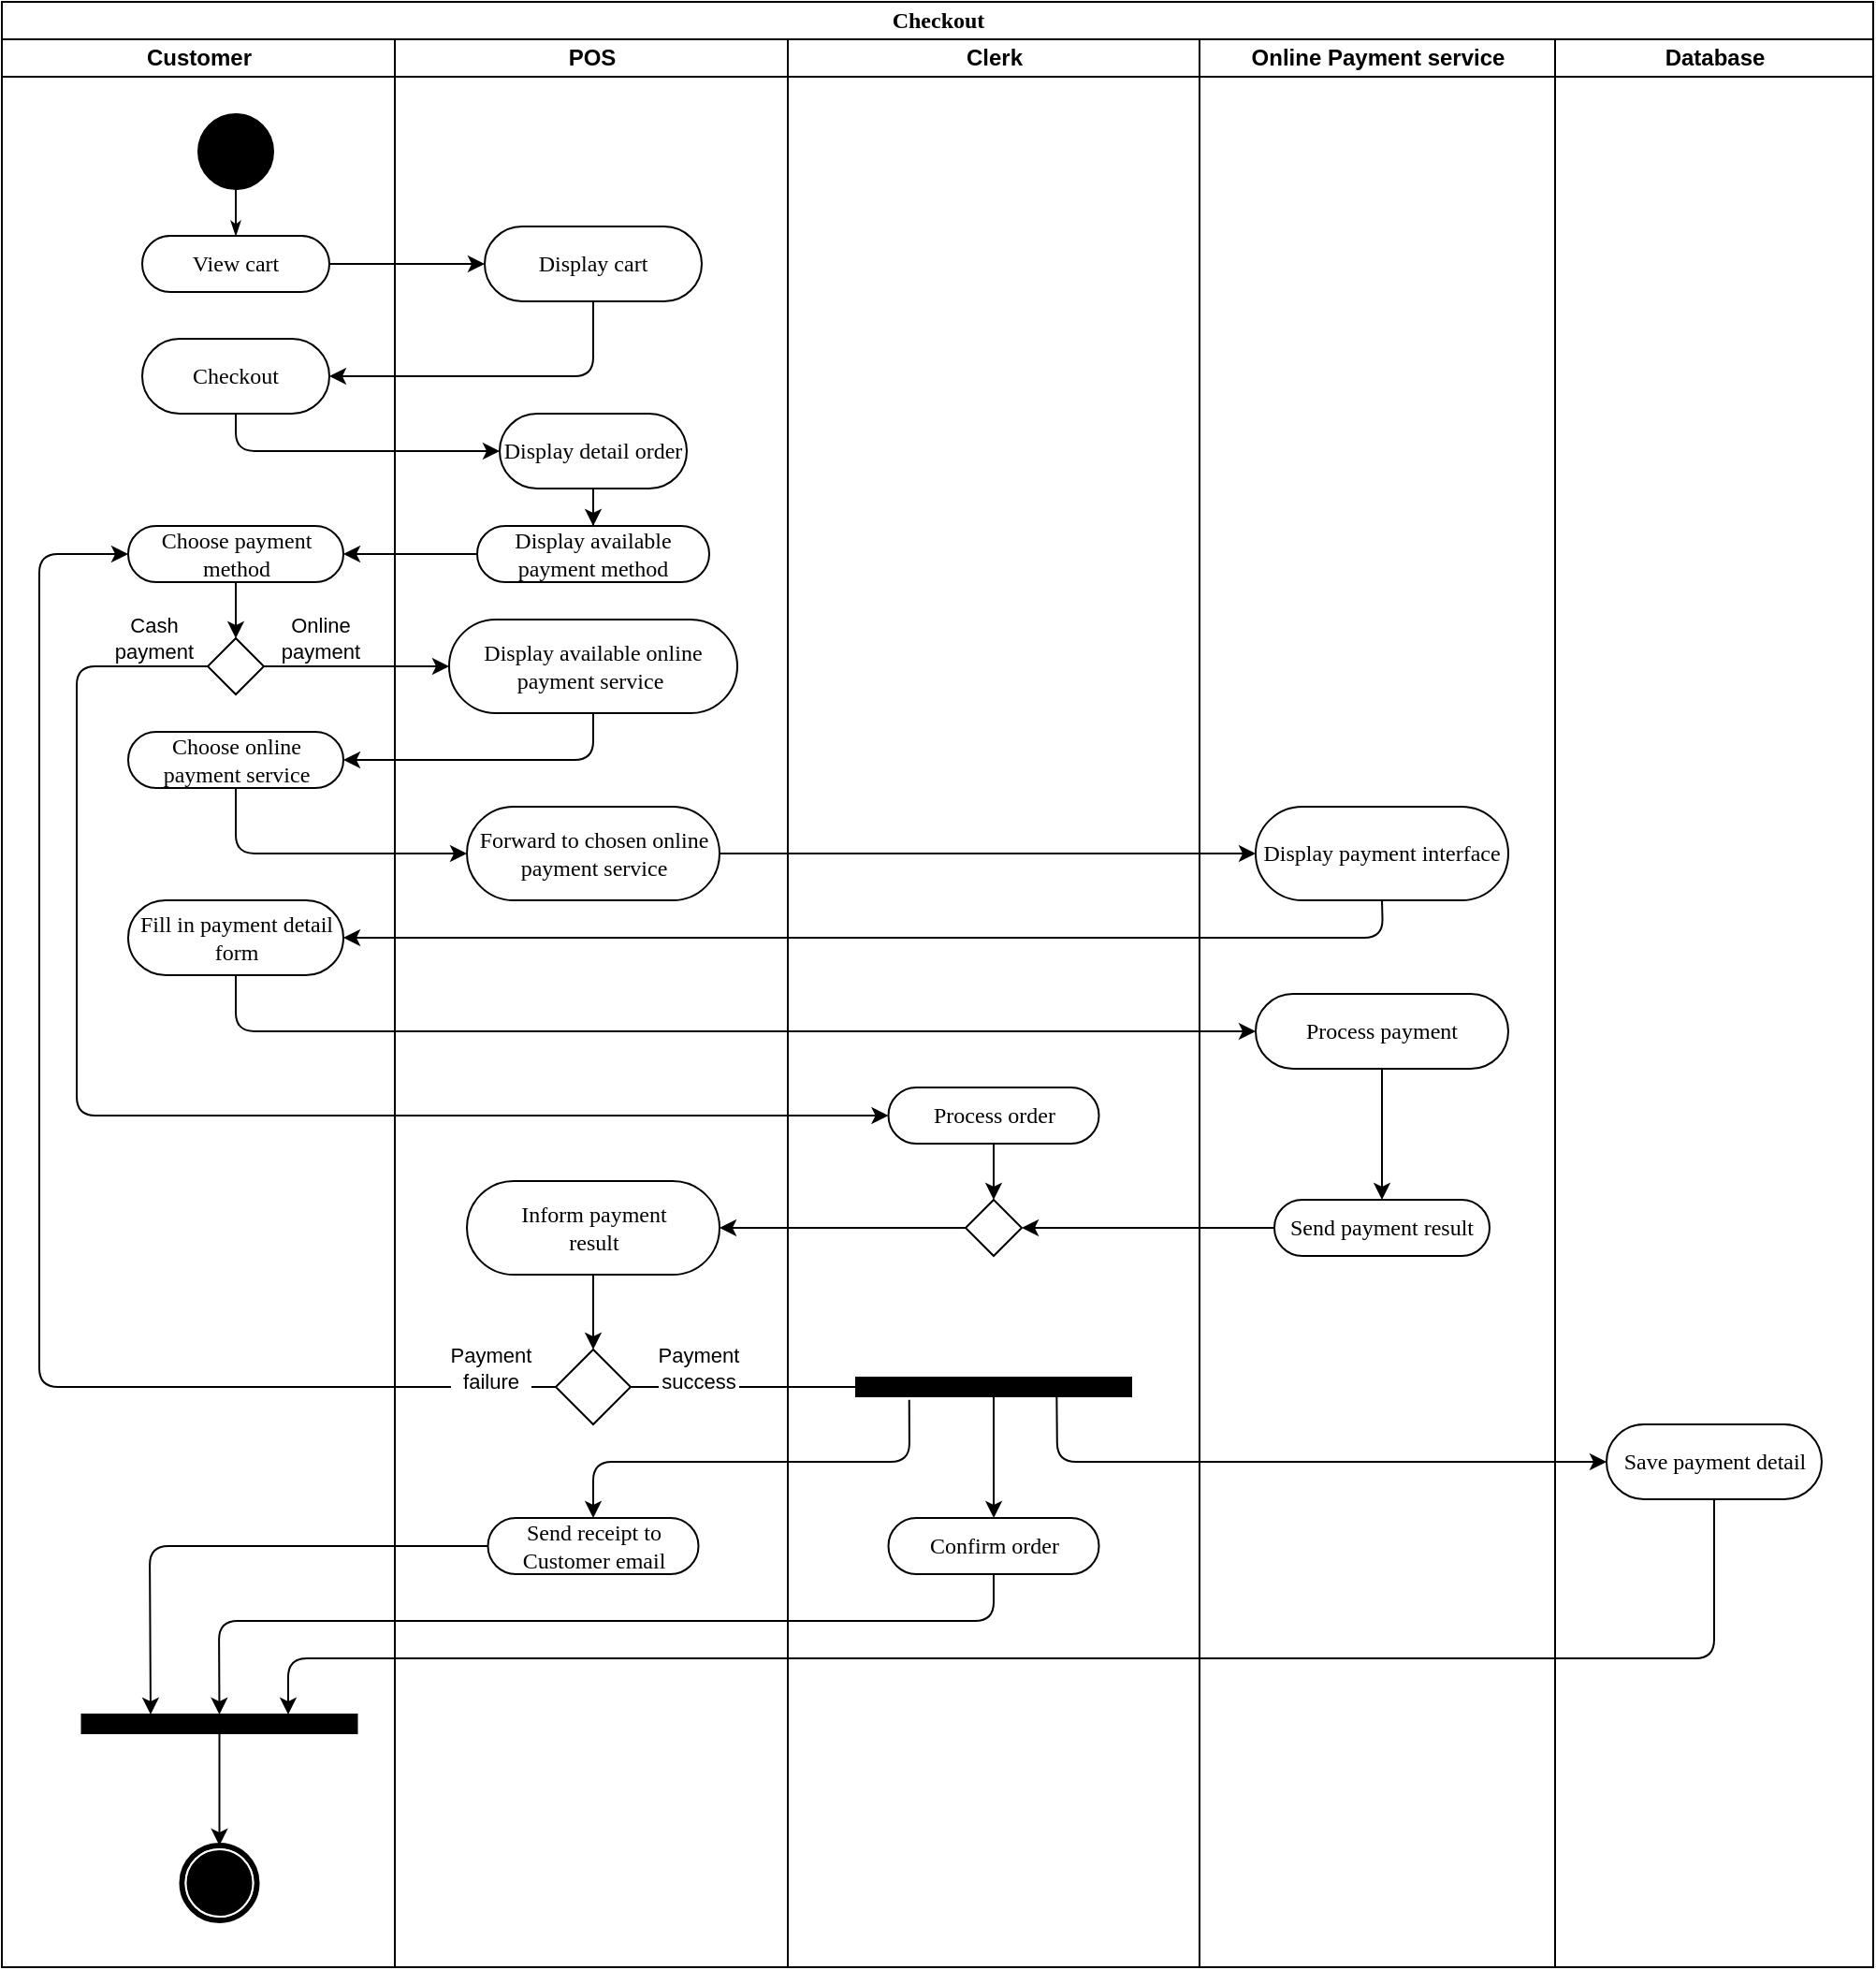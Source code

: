 <mxfile version="15.2.7" type="device"><diagram name="Page-1" id="0783ab3e-0a74-02c8-0abd-f7b4e66b4bec"><mxGraphModel dx="1463" dy="859" grid="1" gridSize="10" guides="1" tooltips="1" connect="1" arrows="1" fold="1" page="1" pageScale="1" pageWidth="827" pageHeight="1169" background="none" math="0" shadow="0"><root><mxCell id="0"/><mxCell id="1" parent="0"/><mxCell id="1c1d494c118603dd-1" value="Checkout" style="swimlane;html=1;childLayout=stackLayout;startSize=20;rounded=0;shadow=0;comic=0;labelBackgroundColor=none;strokeWidth=1;fontFamily=Verdana;fontSize=12;align=center;" parent="1" vertex="1"><mxGeometry x="40" y="20" width="1000" height="1050" as="geometry"/></mxCell><mxCell id="gDnwmastkkzpgHpovuPm-82" value="" style="endArrow=classic;html=1;entryX=0;entryY=0.5;entryDx=0;entryDy=0;exitX=0.5;exitY=1;exitDx=0;exitDy=0;" parent="1c1d494c118603dd-1" source="gDnwmastkkzpgHpovuPm-80" target="CaDHV1ExDhb_NrZYzRdA-56" edge="1"><mxGeometry width="50" height="50" relative="1" as="geometry"><mxPoint x="270" y="140" as="sourcePoint"/><mxPoint x="320" y="255" as="targetPoint"/><Array as="points"><mxPoint x="125" y="240"/></Array></mxGeometry></mxCell><mxCell id="gDnwmastkkzpgHpovuPm-115" value="Payment&lt;br&gt;failure" style="endArrow=classic;html=1;exitX=0;exitY=0.5;exitDx=0;exitDy=0;entryX=0;entryY=0.5;entryDx=0;entryDy=0;" parent="1c1d494c118603dd-1" source="gDnwmastkkzpgHpovuPm-103" target="gDnwmastkkzpgHpovuPm-83" edge="1"><mxGeometry x="-0.909" y="-10" width="50" height="50" relative="1" as="geometry"><mxPoint x="560" y="440" as="sourcePoint"/><mxPoint x="610" y="390" as="targetPoint"/><Array as="points"><mxPoint x="20" y="740"/><mxPoint x="20" y="650"/><mxPoint x="20" y="295"/></Array><mxPoint as="offset"/></mxGeometry></mxCell><mxCell id="1c1d494c118603dd-2" value="Customer" style="swimlane;html=1;startSize=20;" parent="1c1d494c118603dd-1" vertex="1"><mxGeometry y="20" width="210" height="1030" as="geometry"/></mxCell><mxCell id="gDnwmastkkzpgHpovuPm-35" value="" style="ellipse;whiteSpace=wrap;html=1;rounded=0;shadow=0;comic=0;labelBackgroundColor=none;strokeWidth=1;fillColor=#000000;fontFamily=Verdana;fontSize=12;align=center;" parent="1c1d494c118603dd-2" vertex="1"><mxGeometry x="105" y="40" width="40" height="40" as="geometry"/></mxCell><mxCell id="gDnwmastkkzpgHpovuPm-36" value="View cart" style="rounded=1;whiteSpace=wrap;html=1;shadow=0;comic=0;labelBackgroundColor=none;strokeWidth=1;fontFamily=Verdana;fontSize=12;align=center;arcSize=50;" parent="1c1d494c118603dd-2" vertex="1"><mxGeometry x="75" y="105" width="100" height="30" as="geometry"/></mxCell><mxCell id="gDnwmastkkzpgHpovuPm-34" style="edgeStyle=orthogonalEdgeStyle;rounded=0;html=1;labelBackgroundColor=none;startArrow=none;startFill=0;startSize=5;endArrow=classicThin;endFill=1;endSize=5;jettySize=auto;orthogonalLoop=1;strokeWidth=1;fontFamily=Verdana;fontSize=12" parent="1c1d494c118603dd-2" source="gDnwmastkkzpgHpovuPm-35" target="gDnwmastkkzpgHpovuPm-36" edge="1"><mxGeometry relative="1" as="geometry"/></mxCell><mxCell id="gDnwmastkkzpgHpovuPm-80" value="Checkout" style="rounded=1;whiteSpace=wrap;html=1;shadow=0;comic=0;labelBackgroundColor=none;strokeWidth=1;fontFamily=Verdana;fontSize=12;align=center;arcSize=50;" parent="1c1d494c118603dd-2" vertex="1"><mxGeometry x="75" y="160" width="100" height="40" as="geometry"/></mxCell><mxCell id="CaDHV1ExDhb_NrZYzRdA-31" value="" style="edgeStyle=orthogonalEdgeStyle;rounded=0;orthogonalLoop=1;jettySize=auto;html=1;entryX=0.5;entryY=0;entryDx=0;entryDy=0;" parent="1c1d494c118603dd-2" source="gDnwmastkkzpgHpovuPm-83" target="gDnwmastkkzpgHpovuPm-84" edge="1"><mxGeometry relative="1" as="geometry"><mxPoint x="125" y="380" as="targetPoint"/></mxGeometry></mxCell><mxCell id="gDnwmastkkzpgHpovuPm-83" value="Choose payment method" style="rounded=1;whiteSpace=wrap;html=1;shadow=0;comic=0;labelBackgroundColor=none;strokeWidth=1;fontFamily=Verdana;fontSize=12;align=center;arcSize=50;" parent="1c1d494c118603dd-2" vertex="1"><mxGeometry x="67.5" y="260" width="115" height="30" as="geometry"/></mxCell><mxCell id="gDnwmastkkzpgHpovuPm-84" value="" style="rhombus;whiteSpace=wrap;html=1;" parent="1c1d494c118603dd-2" vertex="1"><mxGeometry x="110" y="320" width="30" height="30" as="geometry"/></mxCell><mxCell id="gDnwmastkkzpgHpovuPm-97" value="Choose online payment service" style="rounded=1;whiteSpace=wrap;html=1;shadow=0;comic=0;labelBackgroundColor=none;strokeWidth=1;fontFamily=Verdana;fontSize=12;align=center;arcSize=50;" parent="1c1d494c118603dd-2" vertex="1"><mxGeometry x="67.5" y="370" width="115" height="30" as="geometry"/></mxCell><mxCell id="gDnwmastkkzpgHpovuPm-38" value="" style="shape=mxgraph.bpmn.shape;html=1;verticalLabelPosition=bottom;labelBackgroundColor=#ffffff;verticalAlign=top;perimeter=ellipsePerimeter;outline=end;symbol=terminate;rounded=0;shadow=0;comic=0;strokeWidth=1;fontFamily=Verdana;fontSize=12;align=center;" parent="1c1d494c118603dd-2" vertex="1"><mxGeometry x="96.25" y="965" width="40" height="40" as="geometry"/></mxCell><mxCell id="CaDHV1ExDhb_NrZYzRdA-44" value="" style="edgeStyle=orthogonalEdgeStyle;rounded=0;orthogonalLoop=1;jettySize=auto;html=1;" parent="1c1d494c118603dd-2" source="CaDHV1ExDhb_NrZYzRdA-42" target="gDnwmastkkzpgHpovuPm-38" edge="1"><mxGeometry relative="1" as="geometry"/></mxCell><mxCell id="CaDHV1ExDhb_NrZYzRdA-42" value="" style="whiteSpace=wrap;html=1;rounded=0;shadow=0;comic=0;labelBackgroundColor=none;strokeWidth=1;fillColor=#000000;fontFamily=Verdana;fontSize=12;align=center;rotation=0;" parent="1c1d494c118603dd-2" vertex="1"><mxGeometry x="42.75" y="895" width="147" height="10" as="geometry"/></mxCell><mxCell id="CaDHV1ExDhb_NrZYzRdA-60" value="Fill in payment detail form" style="rounded=1;whiteSpace=wrap;html=1;shadow=0;comic=0;labelBackgroundColor=none;strokeWidth=1;fontFamily=Verdana;fontSize=12;align=center;arcSize=50;" parent="1c1d494c118603dd-2" vertex="1"><mxGeometry x="67.5" y="460" width="115" height="40" as="geometry"/></mxCell><mxCell id="gDnwmastkkzpgHpovuPm-98" value="" style="endArrow=classic;html=1;entryX=0;entryY=0.5;entryDx=0;entryDy=0;" parent="1c1d494c118603dd-1" source="gDnwmastkkzpgHpovuPm-97" target="gDnwmastkkzpgHpovuPm-100" edge="1"><mxGeometry width="50" height="50" relative="1" as="geometry"><mxPoint x="183" y="495" as="sourcePoint"/><mxPoint x="380" y="465" as="targetPoint"/><Array as="points"><mxPoint x="125" y="455"/></Array></mxGeometry></mxCell><mxCell id="gDnwmastkkzpgHpovuPm-101" value="" style="endArrow=classic;html=1;exitX=1;exitY=0.5;exitDx=0;exitDy=0;entryX=0;entryY=0.5;entryDx=0;entryDy=0;" parent="1c1d494c118603dd-1" source="gDnwmastkkzpgHpovuPm-100" target="gDnwmastkkzpgHpovuPm-102" edge="1"><mxGeometry width="50" height="50" relative="1" as="geometry"><mxPoint x="470" y="680" as="sourcePoint"/><mxPoint x="1050" y="480" as="targetPoint"/></mxGeometry></mxCell><mxCell id="gDnwmastkkzpgHpovuPm-89" value="Cash&lt;br&gt;payment" style="endArrow=classic;html=1;exitX=0;exitY=0.5;exitDx=0;exitDy=0;entryX=0;entryY=0.5;entryDx=0;entryDy=0;" parent="1c1d494c118603dd-1" source="gDnwmastkkzpgHpovuPm-84" target="gDnwmastkkzpgHpovuPm-116" edge="1"><mxGeometry x="-0.92" y="-15" width="50" height="50" relative="1" as="geometry"><mxPoint x="270" y="310" as="sourcePoint"/><mxPoint x="40" y="375" as="targetPoint"/><Array as="points"><mxPoint x="40" y="355"/><mxPoint x="40" y="525"/><mxPoint x="40" y="540"/><mxPoint x="40" y="595"/></Array><mxPoint as="offset"/></mxGeometry></mxCell><mxCell id="gDnwmastkkzpgHpovuPm-87" value="Online&lt;br&gt;payment" style="endArrow=classic;html=1;exitX=1;exitY=0.5;exitDx=0;exitDy=0;" parent="1c1d494c118603dd-1" source="gDnwmastkkzpgHpovuPm-84" target="CaDHV1ExDhb_NrZYzRdA-4" edge="1"><mxGeometry x="-0.394" y="15" width="50" height="50" relative="1" as="geometry"><mxPoint x="270" y="310" as="sourcePoint"/><mxPoint x="330" y="375" as="targetPoint"/><mxPoint as="offset"/></mxGeometry></mxCell><mxCell id="CaDHV1ExDhb_NrZYzRdA-6" value="" style="endArrow=classic;html=1;exitX=0.5;exitY=1;exitDx=0;exitDy=0;entryX=1;entryY=0.5;entryDx=0;entryDy=0;" parent="1c1d494c118603dd-1" source="CaDHV1ExDhb_NrZYzRdA-4" target="gDnwmastkkzpgHpovuPm-97" edge="1"><mxGeometry width="50" height="50" relative="1" as="geometry"><mxPoint x="377" y="405" as="sourcePoint"/><mxPoint x="124" y="460" as="targetPoint"/><Array as="points"><mxPoint x="316" y="405"/></Array></mxGeometry></mxCell><mxCell id="gDnwmastkkzpgHpovuPm-112" value="" style="endArrow=classic;html=1;exitX=0;exitY=0.5;exitDx=0;exitDy=0;entryX=1;entryY=0.5;entryDx=0;entryDy=0;" parent="1c1d494c118603dd-1" source="gDnwmastkkzpgHpovuPm-104" target="gDnwmastkkzpgHpovuPm-118" edge="1"><mxGeometry width="50" height="50" relative="1" as="geometry"><mxPoint x="640" y="730" as="sourcePoint"/><mxPoint x="710" y="695" as="targetPoint"/></mxGeometry></mxCell><mxCell id="gDnwmastkkzpgHpovuPm-119" value="" style="endArrow=classic;html=1;exitX=0;exitY=0.5;exitDx=0;exitDy=0;" parent="1c1d494c118603dd-1" source="gDnwmastkkzpgHpovuPm-118" target="gDnwmastkkzpgHpovuPm-111" edge="1"><mxGeometry width="50" height="50" relative="1" as="geometry"><mxPoint x="500" y="730" as="sourcePoint"/><mxPoint x="410" y="740" as="targetPoint"/><Array as="points"><mxPoint x="500" y="655"/></Array></mxGeometry></mxCell><mxCell id="CaDHV1ExDhb_NrZYzRdA-61" value="" style="endArrow=classic;html=1;exitX=0.5;exitY=1;exitDx=0;exitDy=0;entryX=1;entryY=0.5;entryDx=0;entryDy=0;" parent="1c1d494c118603dd-1" source="gDnwmastkkzpgHpovuPm-102" target="CaDHV1ExDhb_NrZYzRdA-60" edge="1"><mxGeometry width="50" height="50" relative="1" as="geometry"><mxPoint x="185" y="225" as="sourcePoint"/><mxPoint x="336.5" y="225" as="targetPoint"/><Array as="points"><mxPoint x="738" y="500"/></Array></mxGeometry></mxCell><mxCell id="CaDHV1ExDhb_NrZYzRdA-63" value="" style="endArrow=classic;html=1;exitX=0.5;exitY=1;exitDx=0;exitDy=0;entryX=0;entryY=0.5;entryDx=0;entryDy=0;" parent="1c1d494c118603dd-1" source="CaDHV1ExDhb_NrZYzRdA-60" target="CaDHV1ExDhb_NrZYzRdA-62" edge="1"><mxGeometry width="50" height="50" relative="1" as="geometry"><mxPoint x="192.5" y="475" as="sourcePoint"/><mxPoint x="324.5" y="475" as="targetPoint"/><Array as="points"><mxPoint x="125" y="550"/></Array></mxGeometry></mxCell><mxCell id="1c1d494c118603dd-3" value="POS" style="swimlane;html=1;startSize=20;" parent="1c1d494c118603dd-1" vertex="1"><mxGeometry x="210" y="20" width="210" height="1030" as="geometry"/></mxCell><mxCell id="gDnwmastkkzpgHpovuPm-49" value="Display cart" style="rounded=1;whiteSpace=wrap;html=1;shadow=0;comic=0;labelBackgroundColor=none;strokeWidth=1;fontFamily=Verdana;fontSize=12;align=center;arcSize=50;" parent="1c1d494c118603dd-3" vertex="1"><mxGeometry x="48" y="100" width="116" height="40" as="geometry"/></mxCell><mxCell id="gDnwmastkkzpgHpovuPm-81" value="Display available payment method" style="rounded=1;whiteSpace=wrap;html=1;shadow=0;comic=0;labelBackgroundColor=none;strokeWidth=1;fontFamily=Verdana;fontSize=12;align=center;arcSize=50;" parent="1c1d494c118603dd-3" vertex="1"><mxGeometry x="44" y="260" width="124" height="30" as="geometry"/></mxCell><mxCell id="gDnwmastkkzpgHpovuPm-100" value="Forward to chosen online payment service" style="rounded=1;whiteSpace=wrap;html=1;shadow=0;comic=0;labelBackgroundColor=none;strokeWidth=1;fontFamily=Verdana;fontSize=12;align=center;arcSize=50;" parent="1c1d494c118603dd-3" vertex="1"><mxGeometry x="38.5" y="410" width="135" height="50" as="geometry"/></mxCell><mxCell id="gDnwmastkkzpgHpovuPm-111" value="Inform payment&lt;br&gt;result" style="rounded=1;whiteSpace=wrap;html=1;shadow=0;comic=0;labelBackgroundColor=none;strokeWidth=1;fontFamily=Verdana;fontSize=12;align=center;arcSize=50;" parent="1c1d494c118603dd-3" vertex="1"><mxGeometry x="38.5" y="610" width="135" height="50" as="geometry"/></mxCell><mxCell id="gDnwmastkkzpgHpovuPm-108" value="Send receipt to &lt;br&gt;Customer email" style="rounded=1;whiteSpace=wrap;html=1;shadow=0;comic=0;labelBackgroundColor=none;strokeWidth=1;fontFamily=Verdana;fontSize=12;align=center;arcSize=50;" parent="1c1d494c118603dd-3" vertex="1"><mxGeometry x="49.75" y="790" width="112.5" height="30" as="geometry"/></mxCell><mxCell id="gDnwmastkkzpgHpovuPm-106" value="" style="edgeStyle=orthogonalEdgeStyle;rounded=0;orthogonalLoop=1;jettySize=auto;html=1;exitX=0.5;exitY=1;exitDx=0;exitDy=0;" parent="1c1d494c118603dd-3" source="gDnwmastkkzpgHpovuPm-111" target="gDnwmastkkzpgHpovuPm-103" edge="1"><mxGeometry relative="1" as="geometry"><mxPoint x="130.5" y="674" as="sourcePoint"/></mxGeometry></mxCell><mxCell id="gDnwmastkkzpgHpovuPm-103" value="" style="rhombus;whiteSpace=wrap;html=1;" parent="1c1d494c118603dd-3" vertex="1"><mxGeometry x="86" y="700" width="40" height="40" as="geometry"/></mxCell><mxCell id="CaDHV1ExDhb_NrZYzRdA-4" value="Display available online payment service&amp;nbsp;" style="rounded=1;whiteSpace=wrap;html=1;shadow=0;comic=0;labelBackgroundColor=none;strokeWidth=1;fontFamily=Verdana;fontSize=12;align=center;arcSize=50;" parent="1c1d494c118603dd-3" vertex="1"><mxGeometry x="29" y="310" width="154" height="50" as="geometry"/></mxCell><mxCell id="CaDHV1ExDhb_NrZYzRdA-57" value="" style="edgeStyle=orthogonalEdgeStyle;rounded=0;orthogonalLoop=1;jettySize=auto;html=1;" parent="1c1d494c118603dd-3" source="CaDHV1ExDhb_NrZYzRdA-56" target="gDnwmastkkzpgHpovuPm-81" edge="1"><mxGeometry relative="1" as="geometry"/></mxCell><mxCell id="CaDHV1ExDhb_NrZYzRdA-56" value="Display detail order" style="rounded=1;whiteSpace=wrap;html=1;shadow=0;comic=0;labelBackgroundColor=none;strokeWidth=1;fontFamily=Verdana;fontSize=12;align=center;arcSize=50;" parent="1c1d494c118603dd-3" vertex="1"><mxGeometry x="56" y="200" width="100" height="40" as="geometry"/></mxCell><mxCell id="gDnwmastkkzpgHpovuPm-107" value="Payment&lt;br&gt;success" style="endArrow=classic;html=1;exitX=1;exitY=0.5;exitDx=0;exitDy=0;entryX=0;entryY=0.5;entryDx=0;entryDy=0;" parent="1c1d494c118603dd-1" source="gDnwmastkkzpgHpovuPm-103" target="gDnwmastkkzpgHpovuPm-121" edge="1"><mxGeometry x="-0.492" y="10" width="50" height="50" relative="1" as="geometry"><mxPoint x="-113.25" y="710" as="sourcePoint"/><mxPoint x="-313.25" y="870" as="targetPoint"/><Array as="points"><mxPoint x="466.25" y="740"/></Array><mxPoint as="offset"/></mxGeometry></mxCell><mxCell id="gDnwmastkkzpgHpovuPm-123" value="" style="endArrow=classic;html=1;exitX=0.193;exitY=1.193;exitDx=0;exitDy=0;entryX=0.5;entryY=0;entryDx=0;entryDy=0;exitPerimeter=0;" parent="1c1d494c118603dd-1" source="gDnwmastkkzpgHpovuPm-121" target="gDnwmastkkzpgHpovuPm-108" edge="1"><mxGeometry width="50" height="50" relative="1" as="geometry"><mxPoint x="671.25" y="800" as="sourcePoint"/><mxPoint x="631.25" y="750" as="targetPoint"/><Array as="points"><mxPoint x="485" y="780"/><mxPoint x="316" y="780"/></Array></mxGeometry></mxCell><mxCell id="CaDHV1ExDhb_NrZYzRdA-2" value="" style="endArrow=classic;html=1;exitX=0.729;exitY=0.908;exitDx=0;exitDy=0;exitPerimeter=0;entryX=0;entryY=0.5;entryDx=0;entryDy=0;" parent="1c1d494c118603dd-1" source="gDnwmastkkzpgHpovuPm-121" target="CaDHV1ExDhb_NrZYzRdA-3" edge="1"><mxGeometry width="50" height="50" relative="1" as="geometry"><mxPoint x="649.25" y="740" as="sourcePoint"/><mxPoint x="1051.25" y="770" as="targetPoint"/><Array as="points"><mxPoint x="564" y="780"/></Array></mxGeometry></mxCell><mxCell id="CaDHV1ExDhb_NrZYzRdA-46" value="" style="endArrow=classic;html=1;exitX=0;exitY=0.5;exitDx=0;exitDy=0;entryX=0.25;entryY=0;entryDx=0;entryDy=0;" parent="1c1d494c118603dd-1" source="gDnwmastkkzpgHpovuPm-108" target="CaDHV1ExDhb_NrZYzRdA-42" edge="1"><mxGeometry width="50" height="50" relative="1" as="geometry"><mxPoint x="570" y="925" as="sourcePoint"/><mxPoint x="182.5" y="925" as="targetPoint"/><Array as="points"><mxPoint x="79" y="825"/></Array></mxGeometry></mxCell><mxCell id="CaDHV1ExDhb_NrZYzRdA-47" value="" style="endArrow=classic;html=1;exitX=0.5;exitY=1;exitDx=0;exitDy=0;entryX=0.75;entryY=0;entryDx=0;entryDy=0;" parent="1c1d494c118603dd-1" source="CaDHV1ExDhb_NrZYzRdA-3" target="CaDHV1ExDhb_NrZYzRdA-42" edge="1"><mxGeometry width="50" height="50" relative="1" as="geometry"><mxPoint x="570" y="925" as="sourcePoint"/><mxPoint x="182.5" y="925" as="targetPoint"/><Array as="points"><mxPoint x="915" y="885"/><mxPoint x="153" y="885"/></Array></mxGeometry></mxCell><mxCell id="18D-fA6i0lnBMoADH-G0-2" value="" style="endArrow=classic;html=1;exitX=0.5;exitY=1;exitDx=0;exitDy=0;entryX=0.5;entryY=0;entryDx=0;entryDy=0;" parent="1c1d494c118603dd-1" source="gDnwmastkkzpgHpovuPm-122" target="CaDHV1ExDhb_NrZYzRdA-42" edge="1"><mxGeometry x="-0.688" y="15" width="50" height="50" relative="1" as="geometry"><mxPoint x="275" y="915" as="sourcePoint"/><mxPoint x="440" y="915" as="targetPoint"/><mxPoint x="-1" as="offset"/><Array as="points"><mxPoint x="530" y="865"/><mxPoint x="116" y="865"/></Array></mxGeometry></mxCell><mxCell id="gDnwmastkkzpgHpovuPm-4" value="Clerk" style="swimlane;html=1;startSize=20;" parent="1c1d494c118603dd-1" vertex="1"><mxGeometry x="420" y="20" width="220" height="1030" as="geometry"><mxRectangle x="500" y="20" width="30" height="970" as="alternateBounds"/></mxGeometry></mxCell><mxCell id="gDnwmastkkzpgHpovuPm-116" value="Process order" style="rounded=1;whiteSpace=wrap;html=1;shadow=0;comic=0;labelBackgroundColor=none;strokeWidth=1;fontFamily=Verdana;fontSize=12;align=center;arcSize=50;" parent="gDnwmastkkzpgHpovuPm-4" vertex="1"><mxGeometry x="53.75" y="560" width="112.5" height="30" as="geometry"/></mxCell><mxCell id="gDnwmastkkzpgHpovuPm-118" value="" style="rhombus;whiteSpace=wrap;html=1;" parent="gDnwmastkkzpgHpovuPm-4" vertex="1"><mxGeometry x="95" y="620" width="30" height="30" as="geometry"/></mxCell><mxCell id="gDnwmastkkzpgHpovuPm-120" value="" style="endArrow=classic;html=1;entryX=0.5;entryY=0;entryDx=0;entryDy=0;exitX=0.5;exitY=1;exitDx=0;exitDy=0;" parent="gDnwmastkkzpgHpovuPm-4" source="gDnwmastkkzpgHpovuPm-116" target="gDnwmastkkzpgHpovuPm-118" edge="1"><mxGeometry width="50" height="50" relative="1" as="geometry"><mxPoint x="125" y="670" as="sourcePoint"/><mxPoint x="125" y="660" as="targetPoint"/></mxGeometry></mxCell><mxCell id="CaDHV1ExDhb_NrZYzRdA-40" value="" style="edgeStyle=orthogonalEdgeStyle;rounded=0;orthogonalLoop=1;jettySize=auto;html=1;" parent="gDnwmastkkzpgHpovuPm-4" source="gDnwmastkkzpgHpovuPm-121" target="gDnwmastkkzpgHpovuPm-122" edge="1"><mxGeometry relative="1" as="geometry"/></mxCell><mxCell id="gDnwmastkkzpgHpovuPm-121" value="" style="whiteSpace=wrap;html=1;rounded=0;shadow=0;comic=0;labelBackgroundColor=none;strokeWidth=1;fillColor=#000000;fontFamily=Verdana;fontSize=12;align=center;rotation=0;" parent="gDnwmastkkzpgHpovuPm-4" vertex="1"><mxGeometry x="36.5" y="715" width="147" height="10" as="geometry"/></mxCell><mxCell id="gDnwmastkkzpgHpovuPm-122" value="Confirm order" style="rounded=1;whiteSpace=wrap;html=1;shadow=0;comic=0;labelBackgroundColor=none;strokeWidth=1;fontFamily=Verdana;fontSize=12;align=center;arcSize=50;" parent="gDnwmastkkzpgHpovuPm-4" vertex="1"><mxGeometry x="53.75" y="790" width="112.5" height="30" as="geometry"/></mxCell><mxCell id="1c1d494c118603dd-4" value="Chef" style="swimlane;html=1;startSize=20;" parent="1c1d494c118603dd-1" vertex="1"><mxGeometry x="640" y="20" width="190" height="1030" as="geometry"><mxRectangle x="500" y="20" width="30" height="970" as="alternateBounds"/></mxGeometry></mxCell><mxCell id="gDnwmastkkzpgHpovuPm-33" value="Online Payment service" style="swimlane;html=1;startSize=20;" parent="1c1d494c118603dd-4" vertex="1"><mxGeometry width="190" height="1030" as="geometry"><mxRectangle x="500" y="20" width="30" height="970" as="alternateBounds"/></mxGeometry></mxCell><mxCell id="gDnwmastkkzpgHpovuPm-105" value="" style="edgeStyle=orthogonalEdgeStyle;rounded=0;orthogonalLoop=1;jettySize=auto;html=1;exitX=0.5;exitY=1;exitDx=0;exitDy=0;" parent="gDnwmastkkzpgHpovuPm-33" source="CaDHV1ExDhb_NrZYzRdA-62" target="gDnwmastkkzpgHpovuPm-104" edge="1"><mxGeometry relative="1" as="geometry"><mxPoint x="125" y="720" as="sourcePoint"/></mxGeometry></mxCell><mxCell id="gDnwmastkkzpgHpovuPm-102" value="Display payment interface" style="rounded=1;whiteSpace=wrap;html=1;shadow=0;comic=0;labelBackgroundColor=none;strokeWidth=1;fontFamily=Verdana;fontSize=12;align=center;arcSize=50;" parent="gDnwmastkkzpgHpovuPm-33" vertex="1"><mxGeometry x="30" y="410" width="135" height="50" as="geometry"/></mxCell><mxCell id="gDnwmastkkzpgHpovuPm-104" value="Send payment result" style="rounded=1;whiteSpace=wrap;html=1;shadow=0;comic=0;labelBackgroundColor=none;strokeWidth=1;fontFamily=Verdana;fontSize=12;align=center;arcSize=50;" parent="gDnwmastkkzpgHpovuPm-33" vertex="1"><mxGeometry x="40" y="620" width="115" height="30" as="geometry"/></mxCell><mxCell id="CaDHV1ExDhb_NrZYzRdA-62" value="Process payment" style="rounded=1;whiteSpace=wrap;html=1;shadow=0;comic=0;labelBackgroundColor=none;strokeWidth=1;fontFamily=Verdana;fontSize=12;align=center;arcSize=50;" parent="gDnwmastkkzpgHpovuPm-33" vertex="1"><mxGeometry x="30" y="510" width="135" height="40" as="geometry"/></mxCell><mxCell id="gDnwmastkkzpgHpovuPm-44" value="" style="endArrow=classic;html=1;exitX=1;exitY=0.5;exitDx=0;exitDy=0;entryX=0;entryY=0.5;entryDx=0;entryDy=0;" parent="1c1d494c118603dd-1" source="gDnwmastkkzpgHpovuPm-36" target="gDnwmastkkzpgHpovuPm-49" edge="1"><mxGeometry width="50" height="50" relative="1" as="geometry"><mxPoint x="270" y="230" as="sourcePoint"/><mxPoint x="125" y="220" as="targetPoint"/></mxGeometry></mxCell><mxCell id="gDnwmastkkzpgHpovuPm-56" value="" style="endArrow=classic;html=1;exitX=0.5;exitY=1;exitDx=0;exitDy=0;entryX=1;entryY=0.5;entryDx=0;entryDy=0;" parent="1c1d494c118603dd-1" source="gDnwmastkkzpgHpovuPm-49" target="gDnwmastkkzpgHpovuPm-80" edge="1"><mxGeometry width="50" height="50" relative="1" as="geometry"><mxPoint x="270" y="360" as="sourcePoint"/><mxPoint x="125" y="205" as="targetPoint"/><Array as="points"><mxPoint x="316" y="200"/></Array></mxGeometry></mxCell><mxCell id="CaDHV1ExDhb_NrZYzRdA-58" value="" style="endArrow=classic;html=1;exitX=0;exitY=0.5;exitDx=0;exitDy=0;" parent="1c1d494c118603dd-1" source="gDnwmastkkzpgHpovuPm-81" target="gDnwmastkkzpgHpovuPm-83" edge="1"><mxGeometry width="50" height="50" relative="1" as="geometry"><mxPoint x="185" y="265" as="sourcePoint"/><mxPoint x="336.5" y="265" as="targetPoint"/></mxGeometry></mxCell><mxCell id="QkeXVJyMX9pXPna0mKXu-1" value="Chef" style="swimlane;html=1;startSize=20;" vertex="1" parent="1c1d494c118603dd-1"><mxGeometry x="830" y="20" width="170" height="1030" as="geometry"><mxRectangle x="500" y="20" width="30" height="970" as="alternateBounds"/></mxGeometry></mxCell><mxCell id="QkeXVJyMX9pXPna0mKXu-2" value="Database" style="swimlane;html=1;startSize=20;" vertex="1" parent="QkeXVJyMX9pXPna0mKXu-1"><mxGeometry width="170" height="1030" as="geometry"><mxRectangle x="500" y="20" width="30" height="970" as="alternateBounds"/></mxGeometry></mxCell><mxCell id="CaDHV1ExDhb_NrZYzRdA-3" value="Save payment detail" style="rounded=1;whiteSpace=wrap;html=1;shadow=0;comic=0;labelBackgroundColor=none;strokeWidth=1;fontFamily=Verdana;fontSize=12;align=center;arcSize=50;" parent="QkeXVJyMX9pXPna0mKXu-2" vertex="1"><mxGeometry x="27.5" y="740" width="115" height="40" as="geometry"/></mxCell></root></mxGraphModel></diagram></mxfile>